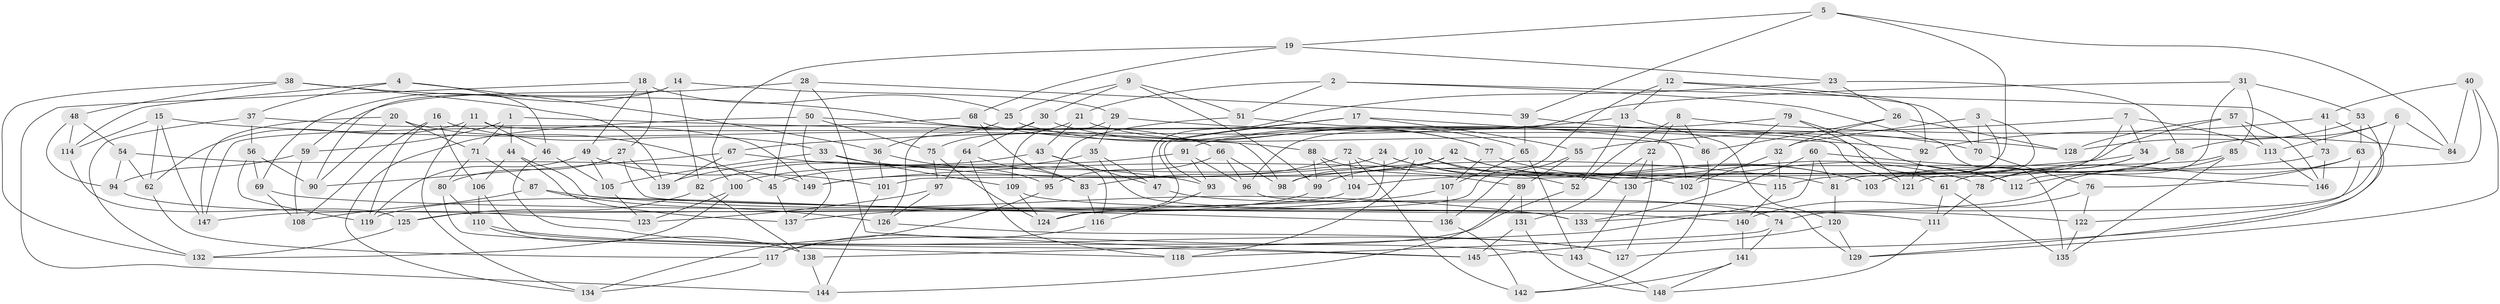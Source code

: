 // coarse degree distribution, {4: 0.5428571428571428, 6: 0.3047619047619048, 5: 0.11428571428571428, 3: 0.0380952380952381}
// Generated by graph-tools (version 1.1) at 2025/38/03/04/25 23:38:07]
// undirected, 149 vertices, 298 edges
graph export_dot {
  node [color=gray90,style=filled];
  1;
  2;
  3;
  4;
  5;
  6;
  7;
  8;
  9;
  10;
  11;
  12;
  13;
  14;
  15;
  16;
  17;
  18;
  19;
  20;
  21;
  22;
  23;
  24;
  25;
  26;
  27;
  28;
  29;
  30;
  31;
  32;
  33;
  34;
  35;
  36;
  37;
  38;
  39;
  40;
  41;
  42;
  43;
  44;
  45;
  46;
  47;
  48;
  49;
  50;
  51;
  52;
  53;
  54;
  55;
  56;
  57;
  58;
  59;
  60;
  61;
  62;
  63;
  64;
  65;
  66;
  67;
  68;
  69;
  70;
  71;
  72;
  73;
  74;
  75;
  76;
  77;
  78;
  79;
  80;
  81;
  82;
  83;
  84;
  85;
  86;
  87;
  88;
  89;
  90;
  91;
  92;
  93;
  94;
  95;
  96;
  97;
  98;
  99;
  100;
  101;
  102;
  103;
  104;
  105;
  106;
  107;
  108;
  109;
  110;
  111;
  112;
  113;
  114;
  115;
  116;
  117;
  118;
  119;
  120;
  121;
  122;
  123;
  124;
  125;
  126;
  127;
  128;
  129;
  130;
  131;
  132;
  133;
  134;
  135;
  136;
  137;
  138;
  139;
  140;
  141;
  142;
  143;
  144;
  145;
  146;
  147;
  148;
  149;
  1 -- 71;
  1 -- 59;
  1 -- 92;
  1 -- 44;
  2 -- 135;
  2 -- 73;
  2 -- 21;
  2 -- 51;
  3 -- 121;
  3 -- 103;
  3 -- 70;
  3 -- 32;
  4 -- 114;
  4 -- 37;
  4 -- 46;
  4 -- 36;
  5 -- 39;
  5 -- 81;
  5 -- 19;
  5 -- 84;
  6 -- 58;
  6 -- 74;
  6 -- 113;
  6 -- 84;
  7 -- 34;
  7 -- 115;
  7 -- 55;
  7 -- 113;
  8 -- 84;
  8 -- 22;
  8 -- 52;
  8 -- 86;
  9 -- 25;
  9 -- 30;
  9 -- 51;
  9 -- 99;
  10 -- 103;
  10 -- 52;
  10 -- 118;
  10 -- 98;
  11 -- 62;
  11 -- 134;
  11 -- 121;
  11 -- 46;
  12 -- 92;
  12 -- 124;
  12 -- 13;
  12 -- 70;
  13 -- 67;
  13 -- 120;
  13 -- 52;
  14 -- 69;
  14 -- 29;
  14 -- 82;
  14 -- 90;
  15 -- 114;
  15 -- 88;
  15 -- 62;
  15 -- 147;
  16 -- 106;
  16 -- 119;
  16 -- 33;
  16 -- 108;
  17 -- 55;
  17 -- 93;
  17 -- 124;
  17 -- 102;
  18 -- 49;
  18 -- 27;
  18 -- 144;
  18 -- 25;
  19 -- 100;
  19 -- 68;
  19 -- 23;
  20 -- 90;
  20 -- 45;
  20 -- 147;
  20 -- 71;
  21 -- 43;
  21 -- 75;
  21 -- 77;
  22 -- 131;
  22 -- 130;
  22 -- 127;
  23 -- 26;
  23 -- 58;
  23 -- 47;
  24 -- 115;
  24 -- 45;
  24 -- 102;
  24 -- 125;
  25 -- 36;
  25 -- 77;
  26 -- 32;
  26 -- 86;
  26 -- 128;
  27 -- 140;
  27 -- 80;
  27 -- 139;
  28 -- 59;
  28 -- 45;
  28 -- 145;
  28 -- 39;
  29 -- 128;
  29 -- 35;
  29 -- 109;
  30 -- 126;
  30 -- 65;
  30 -- 64;
  31 -- 112;
  31 -- 96;
  31 -- 53;
  31 -- 85;
  32 -- 102;
  32 -- 115;
  33 -- 105;
  33 -- 81;
  33 -- 109;
  34 -- 78;
  34 -- 61;
  34 -- 149;
  35 -- 139;
  35 -- 133;
  35 -- 47;
  36 -- 101;
  36 -- 95;
  37 -- 149;
  37 -- 132;
  37 -- 56;
  38 -- 139;
  38 -- 48;
  38 -- 66;
  38 -- 132;
  39 -- 65;
  39 -- 70;
  40 -- 101;
  40 -- 129;
  40 -- 84;
  40 -- 41;
  41 -- 129;
  41 -- 92;
  41 -- 73;
  42 -- 103;
  42 -- 99;
  42 -- 149;
  42 -- 78;
  43 -- 82;
  43 -- 47;
  43 -- 116;
  44 -- 136;
  44 -- 137;
  44 -- 106;
  45 -- 137;
  46 -- 127;
  46 -- 105;
  47 -- 74;
  48 -- 54;
  48 -- 94;
  48 -- 114;
  49 -- 105;
  49 -- 101;
  49 -- 119;
  50 -- 134;
  50 -- 75;
  50 -- 98;
  50 -- 137;
  51 -- 95;
  51 -- 61;
  52 -- 117;
  53 -- 128;
  53 -- 127;
  53 -- 63;
  54 -- 62;
  54 -- 94;
  54 -- 149;
  55 -- 89;
  55 -- 136;
  56 -- 119;
  56 -- 69;
  56 -- 90;
  57 -- 130;
  57 -- 113;
  57 -- 146;
  57 -- 128;
  58 -- 103;
  58 -- 112;
  59 -- 108;
  59 -- 94;
  60 -- 138;
  60 -- 146;
  60 -- 81;
  60 -- 133;
  61 -- 135;
  61 -- 111;
  62 -- 117;
  63 -- 78;
  63 -- 122;
  63 -- 76;
  64 -- 97;
  64 -- 118;
  64 -- 83;
  65 -- 143;
  65 -- 107;
  66 -- 98;
  66 -- 96;
  66 -- 95;
  67 -- 93;
  67 -- 90;
  67 -- 139;
  68 -- 86;
  68 -- 83;
  68 -- 147;
  69 -- 108;
  69 -- 122;
  70 -- 76;
  71 -- 87;
  71 -- 80;
  72 -- 83;
  72 -- 142;
  72 -- 130;
  72 -- 104;
  73 -- 104;
  73 -- 146;
  74 -- 141;
  74 -- 118;
  75 -- 97;
  75 -- 124;
  76 -- 122;
  76 -- 140;
  77 -- 112;
  77 -- 107;
  78 -- 111;
  79 -- 102;
  79 -- 91;
  79 -- 121;
  79 -- 112;
  80 -- 118;
  80 -- 110;
  81 -- 120;
  82 -- 125;
  82 -- 138;
  83 -- 116;
  85 -- 133;
  85 -- 98;
  85 -- 135;
  86 -- 142;
  87 -- 126;
  87 -- 133;
  87 -- 108;
  88 -- 99;
  88 -- 89;
  88 -- 104;
  89 -- 144;
  89 -- 131;
  91 -- 100;
  91 -- 93;
  91 -- 96;
  92 -- 121;
  93 -- 116;
  94 -- 123;
  95 -- 134;
  96 -- 129;
  97 -- 126;
  97 -- 123;
  99 -- 119;
  100 -- 123;
  100 -- 132;
  101 -- 144;
  104 -- 147;
  105 -- 123;
  106 -- 145;
  106 -- 110;
  107 -- 136;
  107 -- 137;
  109 -- 124;
  109 -- 111;
  110 -- 138;
  110 -- 143;
  111 -- 148;
  113 -- 146;
  114 -- 125;
  115 -- 140;
  116 -- 117;
  117 -- 134;
  120 -- 129;
  120 -- 145;
  122 -- 135;
  125 -- 132;
  126 -- 127;
  130 -- 143;
  131 -- 148;
  131 -- 145;
  136 -- 142;
  138 -- 144;
  140 -- 141;
  141 -- 148;
  141 -- 142;
  143 -- 148;
}
